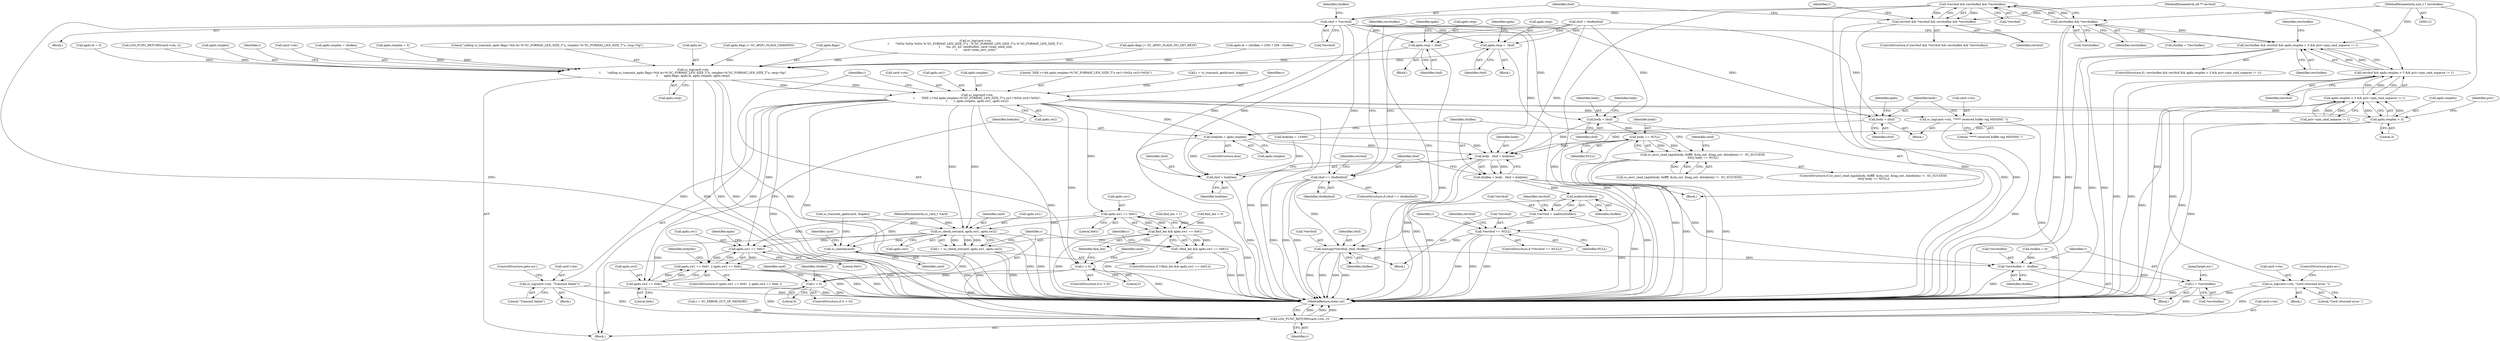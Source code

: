 digraph "0_OpenSC_8fe377e93b4b56060e5bbfb6f3142ceaeca744fa_14@API" {
"1000170" [label="(Call,*recvbuf && recvbuflen && *recvbuflen)"];
"1000173" [label="(Call,recvbuflen && *recvbuflen)"];
"1000120" [label="(MethodParameterIn,size_t * recvbuflen)"];
"1000168" [label="(Call,recvbuf && *recvbuf && recvbuflen && *recvbuflen)"];
"1000178" [label="(Call,rbuf = *recvbuf)"];
"1000254" [label="(Call,apdu.resp = rbuf)"];
"1000291" [label="(Call,sc_log(card->ctx,\n\t       \"calling sc_transmit_apdu flags=%lx le=%\"SC_FORMAT_LEN_SIZE_T\"u, resplen=%\"SC_FORMAT_LEN_SIZE_T\"u, resp=%p\",\n\t       apdu.flags, apdu.le, apdu.resplen, apdu.resp))"];
"1000314" [label="(Call,sc_log(card->ctx,\n\t       \"DEE r=%d apdu.resplen=%\"SC_FORMAT_LEN_SIZE_T\"u sw1=%02x sw2=%02x\",\n\t       r, apdu.resplen, apdu.sw1, apdu.sw2))"];
"1000330" [label="(Call,r < 0)"];
"1000360" [label="(Call,r < 0)"];
"1000490" [label="(Call,LOG_FUNC_RETURN(card->ctx, r))"];
"1000334" [label="(Call,sc_log(card->ctx, \"Transmit failed\"))"];
"1000344" [label="(Call,apdu.sw1 == 0x61)"];
"1000342" [label="(Call,find_len && apdu.sw1 == 0x61)"];
"1000341" [label="(Call,!(find_len && apdu.sw1 == 0x61))"];
"1000351" [label="(Call,sc_check_sw(card, apdu.sw1, apdu.sw2))"];
"1000349" [label="(Call,r = sc_check_sw(card, apdu.sw1, apdu.sw2))"];
"1000425" [label="(Call,apdu.sw1 == 0x61)"];
"1000424" [label="(Call,apdu.sw1 == 0x61  || apdu.sw2 == 0x6c)"];
"1000430" [label="(Call,apdu.sw2 == 0x6c)"];
"1000488" [label="(Call,sc_unlock(card))"];
"1000364" [label="(Call,sc_log(card->ctx, \"Card returned error \"))"];
"1000379" [label="(Call,apdu.resplen > 3)"];
"1000378" [label="(Call,apdu.resplen > 3 && priv->pin_cmd_noparse != 1)"];
"1000376" [label="(Call,recvbuf && apdu.resplen > 3 && priv->pin_cmd_noparse != 1)"];
"1000374" [label="(Call,recvbuflen && recvbuf && apdu.resplen > 3 && priv->pin_cmd_noparse != 1)"];
"1000439" [label="(Call,bodylen = apdu.resplen)"];
"1000446" [label="(Call,body - rbuf + bodylen)"];
"1000444" [label="(Call,rbuflen = body - rbuf + bodylen)"];
"1000459" [label="(Call,malloc(rbuflen))"];
"1000456" [label="(Call,*recvbuf = malloc(rbuflen))"];
"1000462" [label="(Call,*recvbuf == NULL)"];
"1000471" [label="(Call,memcpy(*recvbuf, rbuf, rbuflen))"];
"1000479" [label="(Call,*recvbuflen =  rbuflen)"];
"1000483" [label="(Call,r = *recvbuflen)"];
"1000448" [label="(Call,rbuf + bodylen)"];
"1000415" [label="(Call,sc_log(card->ctx, \"***** received buffer tag MISSING \"))"];
"1000276" [label="(Call,apdu.resp =  rbuf)"];
"1000394" [label="(Call,body = rbuf)"];
"1000411" [label="(Call,body == NULL)"];
"1000398" [label="(Call,sc_asn1_read_tag(&body, 0xffff, &cla_out, &tag_out, &bodylen) !=  SC_SUCCESS\n \t\t\t\t|| body == NULL)"];
"1000420" [label="(Call,body = rbuf)"];
"1000452" [label="(Call,rbuf == rbufinitbuf)"];
"1000281" [label="(Call,apdu.le = 0)"];
"1000473" [label="(Identifier,recvbuf)"];
"1000458" [label="(Identifier,recvbuf)"];
"1000461" [label="(ControlStructure,if (*recvbuf == NULL))"];
"1000364" [label="(Call,sc_log(card->ctx, \"Card returned error \"))"];
"1000421" [label="(Identifier,body)"];
"1000483" [label="(Call,r = *recvbuflen)"];
"1000439" [label="(Call,bodylen = apdu.resplen)"];
"1000183" [label="(Identifier,rbuflen)"];
"1000425" [label="(Call,apdu.sw1 == 0x61)"];
"1000373" [label="(ControlStructure,if ( recvbuflen && recvbuf && apdu.resplen > 3 && priv->pin_cmd_noparse != 1))"];
"1000371" [label="(Identifier,rbuflen)"];
"1000454" [label="(Identifier,rbufinitbuf)"];
"1000291" [label="(Call,sc_log(card->ctx,\n\t       \"calling sc_transmit_apdu flags=%lx le=%\"SC_FORMAT_LEN_SIZE_T\"u, resplen=%\"SC_FORMAT_LEN_SIZE_T\"u, resp=%p\",\n\t       apdu.flags, apdu.le, apdu.resplen, apdu.resp))"];
"1000310" [label="(Call,sc_transmit_apdu(card, &apdu))"];
"1000194" [label="(Call,LOG_FUNC_RETURN(card->ctx, r))"];
"1000369" [label="(ControlStructure,goto err;)"];
"1000446" [label="(Call,body - rbuf + bodylen)"];
"1000445" [label="(Identifier,rbuflen)"];
"1000426" [label="(Call,apdu.sw1)"];
"1000302" [label="(Call,apdu.resplen)"];
"1000341" [label="(Call,!(find_len && apdu.sw1 == 0x61))"];
"1000432" [label="(Identifier,apdu)"];
"1000119" [label="(MethodParameterIn,u8 ** recvbuf)"];
"1000309" [label="(Identifier,r)"];
"1000440" [label="(Identifier,bodylen)"];
"1000363" [label="(Block,)"];
"1000350" [label="(Identifier,r)"];
"1000435" [label="(Call,bodylen = 12000)"];
"1000413" [label="(Identifier,NULL)"];
"1000431" [label="(Call,apdu.sw2)"];
"1000471" [label="(Call,memcpy(*recvbuf, rbuf, rbuflen))"];
"1000280" [label="(Identifier,rbuf)"];
"1000352" [label="(Identifier,card)"];
"1000132" [label="(Call,find_len = 0)"];
"1000356" [label="(Call,apdu.sw2)"];
"1000314" [label="(Call,sc_log(card->ctx,\n\t       \"DEE r=%d apdu.resplen=%\"SC_FORMAT_LEN_SIZE_T\"u sw1=%02x sw2=%02x\",\n\t       r, apdu.resplen, apdu.sw1, apdu.sw2))"];
"1000374" [label="(Call,recvbuflen && recvbuf && apdu.resplen > 3 && priv->pin_cmd_noparse != 1)"];
"1000258" [label="(Identifier,rbuf)"];
"1000368" [label="(Literal,\"Card returned error \")"];
"1000488" [label="(Call,sc_unlock(card))"];
"1000375" [label="(Identifier,recvbuflen)"];
"1000448" [label="(Call,rbuf + bodylen)"];
"1000180" [label="(Call,*recvbuf)"];
"1000292" [label="(Call,card->ctx)"];
"1000457" [label="(Call,*recvbuf)"];
"1000412" [label="(Identifier,body)"];
"1000269" [label="(Call,apdu.resplen = rbuflen)"];
"1000331" [label="(Identifier,r)"];
"1000323" [label="(Call,apdu.sw1)"];
"1000415" [label="(Call,sc_log(card->ctx, \"***** received buffer tag MISSING \"))"];
"1000377" [label="(Identifier,recvbuf)"];
"1000121" [label="(Block,)"];
"1000255" [label="(Call,apdu.resp)"];
"1000335" [label="(Call,card->ctx)"];
"1000479" [label="(Call,*recvbuflen =  rbuflen)"];
"1000333" [label="(Block,)"];
"1000459" [label="(Call,malloc(rbuflen))"];
"1000359" [label="(ControlStructure,if (r < 0))"];
"1000286" [label="(Call,apdu.resplen = 0)"];
"1000320" [label="(Call,apdu.resplen)"];
"1000419" [label="(Literal,\"***** received buffer tag MISSING \")"];
"1000450" [label="(Identifier,bodylen)"];
"1000343" [label="(Identifier,find_len)"];
"1000318" [label="(Literal,\"DEE r=%d apdu.resplen=%\"SC_FORMAT_LEN_SIZE_T\"u sw1=%02x sw2=%02x\")"];
"1000113" [label="(MethodParameterIn,sc_card_t *card)"];
"1000380" [label="(Call,apdu.resplen)"];
"1000348" [label="(Literal,0x61)"];
"1000384" [label="(Call,priv->pin_cmd_noparse != 1)"];
"1000397" [label="(ControlStructure,if (sc_asn1_read_tag(&body, 0xffff, &cla_out, &tag_out, &bodylen) !=  SC_SUCCESS\n \t\t\t\t|| body == NULL))"];
"1000465" [label="(Identifier,NULL)"];
"1000370" [label="(Call,rbuflen = 0)"];
"1000276" [label="(Call,apdu.resp =  rbuf)"];
"1000429" [label="(Literal,0x61)"];
"1000277" [label="(Call,apdu.resp)"];
"1000308" [label="(Call,r = sc_transmit_apdu(card, &apdu))"];
"1000171" [label="(Call,*recvbuf)"];
"1000361" [label="(Identifier,r)"];
"1000395" [label="(Identifier,body)"];
"1000366" [label="(Identifier,card)"];
"1000455" [label="(Block,)"];
"1000394" [label="(Call,body = rbuf)"];
"1000342" [label="(Call,find_len && apdu.sw1 == 0x61)"];
"1000417" [label="(Identifier,card)"];
"1000453" [label="(Identifier,rbuf)"];
"1000177" [label="(Block,)"];
"1000463" [label="(Call,*recvbuf)"];
"1000399" [label="(Call,sc_asn1_read_tag(&body, 0xffff, &cla_out, &tag_out, &bodylen) !=  SC_SUCCESS)"];
"1000233" [label="(Call,find_len = 1)"];
"1000430" [label="(Call,apdu.sw2 == 0x6c)"];
"1000168" [label="(Call,recvbuf && *recvbuf && recvbuflen && *recvbuflen)"];
"1000402" [label="(Identifier,body)"];
"1000349" [label="(Call,r = sc_check_sw(card, apdu.sw1, apdu.sw2))"];
"1000452" [label="(Call,rbuf == rbufinitbuf)"];
"1000423" [label="(ControlStructure,if (apdu.sw1 == 0x61  || apdu.sw2 == 0x6c ))"];
"1000411" [label="(Call,body == NULL)"];
"1000472" [label="(Call,*recvbuf)"];
"1000444" [label="(Call,rbuflen = body - rbuf + bodylen)"];
"1000487" [label="(JumpTarget,err:)"];
"1000398" [label="(Call,sc_asn1_read_tag(&body, 0xffff, &cla_out, &tag_out, &bodylen) !=  SC_SUCCESS\n \t\t\t\t|| body == NULL)"];
"1000170" [label="(Call,*recvbuf && recvbuflen && *recvbuflen)"];
"1000254" [label="(Call,apdu.resp = rbuf)"];
"1000468" [label="(Identifier,r)"];
"1000174" [label="(Identifier,recvbuflen)"];
"1000495" [label="(MethodReturn,static int)"];
"1000353" [label="(Call,apdu.sw1)"];
"1000482" [label="(Identifier,rbuflen)"];
"1000449" [label="(Identifier,rbuf)"];
"1000492" [label="(Identifier,card)"];
"1000178" [label="(Call,rbuf = *recvbuf)"];
"1000416" [label="(Call,card->ctx)"];
"1000261" [label="(Identifier,apdu)"];
"1000379" [label="(Call,apdu.resplen > 3)"];
"1000295" [label="(Literal,\"calling sc_transmit_apdu flags=%lx le=%\"SC_FORMAT_LEN_SIZE_T\"u, resplen=%\"SC_FORMAT_LEN_SIZE_T\"u, resp=%p\")"];
"1000340" [label="(ControlStructure,if (!(find_len && apdu.sw1 == 0x61)))"];
"1000329" [label="(ControlStructure,if (r < 0))"];
"1000169" [label="(Identifier,recvbuf)"];
"1000478" [label="(Block,)"];
"1000451" [label="(ControlStructure,if (rbuf == rbufinitbuf))"];
"1000360" [label="(Call,r < 0)"];
"1000485" [label="(Call,*recvbuflen)"];
"1000447" [label="(Identifier,body)"];
"1000330" [label="(Call,r < 0)"];
"1000299" [label="(Call,apdu.le)"];
"1000484" [label="(Identifier,r)"];
"1000283" [label="(Identifier,apdu)"];
"1000210" [label="(Call,apdu.flags |= SC_APDU_FLAGS_CHAINING)"];
"1000120" [label="(MethodParameterIn,size_t * recvbuflen)"];
"1000396" [label="(Identifier,rbuf)"];
"1000460" [label="(Identifier,rbuflen)"];
"1000253" [label="(Block,)"];
"1000305" [label="(Call,apdu.resp)"];
"1000365" [label="(Call,card->ctx)"];
"1000319" [label="(Identifier,r)"];
"1000167" [label="(ControlStructure,if (recvbuf && *recvbuf && recvbuflen && *recvbuflen))"];
"1000296" [label="(Call,apdu.flags)"];
"1000145" [label="(Call,sc_log(card->ctx,\n\t       \"%02x %02x %02x %\"SC_FORMAT_LEN_SIZE_T\"u : %\"SC_FORMAT_LEN_SIZE_T\"u %\"SC_FORMAT_LEN_SIZE_T\"u\",\n\t       ins, p1, p2, sendbuflen, card->max_send_size,\n\t       card->max_recv_size))"];
"1000475" [label="(Identifier,rbuflen)"];
"1000474" [label="(Identifier,rbuf)"];
"1000464" [label="(Identifier,recvbuf)"];
"1000383" [label="(Literal,3)"];
"1000491" [label="(Call,card->ctx)"];
"1000467" [label="(Call,r = SC_ERROR_OUT_OF_MEMORY)"];
"1000414" [label="(Block,)"];
"1000489" [label="(Identifier,card)"];
"1000334" [label="(Call,sc_log(card->ctx, \"Transmit failed\"))"];
"1000326" [label="(Call,apdu.sw2)"];
"1000438" [label="(ControlStructure,else)"];
"1000441" [label="(Call,apdu.resplen)"];
"1000187" [label="(Identifier,r)"];
"1000490" [label="(Call,LOG_FUNC_RETURN(card->ctx, r))"];
"1000422" [label="(Identifier,rbuf)"];
"1000378" [label="(Call,apdu.resplen > 3 && priv->pin_cmd_noparse != 1)"];
"1000427" [label="(Identifier,apdu)"];
"1000345" [label="(Call,apdu.sw1)"];
"1000344" [label="(Call,apdu.sw1 == 0x61)"];
"1000480" [label="(Call,*recvbuflen)"];
"1000420" [label="(Call,body = rbuf)"];
"1000315" [label="(Call,card->ctx)"];
"1000456" [label="(Call,*recvbuf = malloc(rbuflen))"];
"1000228" [label="(Call,apdu.flags |= SC_APDU_FLAGS_NO_GET_RESP)"];
"1000336" [label="(Identifier,card)"];
"1000477" [label="(Identifier,recvbuflen)"];
"1000462" [label="(Call,*recvbuf == NULL)"];
"1000275" [label="(Block,)"];
"1000173" [label="(Call,recvbuflen && *recvbuflen)"];
"1000259" [label="(Call,apdu.le = (rbuflen > 256) ? 256 : rbuflen)"];
"1000362" [label="(Literal,0)"];
"1000182" [label="(Call,rbuflen = *recvbuflen)"];
"1000386" [label="(Identifier,priv)"];
"1000332" [label="(Literal,0)"];
"1000392" [label="(Identifier,recvbuflen)"];
"1000436" [label="(Identifier,bodylen)"];
"1000179" [label="(Identifier,rbuf)"];
"1000494" [label="(Identifier,r)"];
"1000160" [label="(Call,rbuf = rbufinitbuf)"];
"1000339" [label="(ControlStructure,goto err;)"];
"1000175" [label="(Call,*recvbuflen)"];
"1000338" [label="(Literal,\"Transmit failed\")"];
"1000424" [label="(Call,apdu.sw1 == 0x61  || apdu.sw2 == 0x6c)"];
"1000434" [label="(Literal,0x6c)"];
"1000389" [label="(Block,)"];
"1000376" [label="(Call,recvbuf && apdu.resplen > 3 && priv->pin_cmd_noparse != 1)"];
"1000351" [label="(Call,sc_check_sw(card, apdu.sw1, apdu.sw2))"];
"1000170" -> "1000168"  [label="AST: "];
"1000170" -> "1000171"  [label="CFG: "];
"1000170" -> "1000173"  [label="CFG: "];
"1000171" -> "1000170"  [label="AST: "];
"1000173" -> "1000170"  [label="AST: "];
"1000168" -> "1000170"  [label="CFG: "];
"1000170" -> "1000495"  [label="DDG: "];
"1000170" -> "1000495"  [label="DDG: "];
"1000170" -> "1000168"  [label="DDG: "];
"1000170" -> "1000168"  [label="DDG: "];
"1000173" -> "1000170"  [label="DDG: "];
"1000173" -> "1000170"  [label="DDG: "];
"1000170" -> "1000178"  [label="DDG: "];
"1000173" -> "1000174"  [label="CFG: "];
"1000173" -> "1000175"  [label="CFG: "];
"1000174" -> "1000173"  [label="AST: "];
"1000175" -> "1000173"  [label="AST: "];
"1000173" -> "1000495"  [label="DDG: "];
"1000173" -> "1000495"  [label="DDG: "];
"1000120" -> "1000173"  [label="DDG: "];
"1000173" -> "1000182"  [label="DDG: "];
"1000173" -> "1000374"  [label="DDG: "];
"1000120" -> "1000112"  [label="AST: "];
"1000120" -> "1000495"  [label="DDG: "];
"1000120" -> "1000374"  [label="DDG: "];
"1000168" -> "1000167"  [label="AST: "];
"1000168" -> "1000169"  [label="CFG: "];
"1000169" -> "1000168"  [label="AST: "];
"1000179" -> "1000168"  [label="CFG: "];
"1000187" -> "1000168"  [label="CFG: "];
"1000168" -> "1000495"  [label="DDG: "];
"1000168" -> "1000495"  [label="DDG: "];
"1000119" -> "1000168"  [label="DDG: "];
"1000178" -> "1000177"  [label="AST: "];
"1000178" -> "1000180"  [label="CFG: "];
"1000179" -> "1000178"  [label="AST: "];
"1000180" -> "1000178"  [label="AST: "];
"1000183" -> "1000178"  [label="CFG: "];
"1000178" -> "1000495"  [label="DDG: "];
"1000178" -> "1000254"  [label="DDG: "];
"1000178" -> "1000276"  [label="DDG: "];
"1000178" -> "1000394"  [label="DDG: "];
"1000178" -> "1000420"  [label="DDG: "];
"1000178" -> "1000446"  [label="DDG: "];
"1000178" -> "1000448"  [label="DDG: "];
"1000178" -> "1000452"  [label="DDG: "];
"1000254" -> "1000253"  [label="AST: "];
"1000254" -> "1000258"  [label="CFG: "];
"1000255" -> "1000254"  [label="AST: "];
"1000258" -> "1000254"  [label="AST: "];
"1000261" -> "1000254"  [label="CFG: "];
"1000254" -> "1000495"  [label="DDG: "];
"1000160" -> "1000254"  [label="DDG: "];
"1000254" -> "1000291"  [label="DDG: "];
"1000291" -> "1000121"  [label="AST: "];
"1000291" -> "1000305"  [label="CFG: "];
"1000292" -> "1000291"  [label="AST: "];
"1000295" -> "1000291"  [label="AST: "];
"1000296" -> "1000291"  [label="AST: "];
"1000299" -> "1000291"  [label="AST: "];
"1000302" -> "1000291"  [label="AST: "];
"1000305" -> "1000291"  [label="AST: "];
"1000309" -> "1000291"  [label="CFG: "];
"1000291" -> "1000495"  [label="DDG: "];
"1000291" -> "1000495"  [label="DDG: "];
"1000291" -> "1000495"  [label="DDG: "];
"1000291" -> "1000495"  [label="DDG: "];
"1000194" -> "1000291"  [label="DDG: "];
"1000145" -> "1000291"  [label="DDG: "];
"1000228" -> "1000291"  [label="DDG: "];
"1000210" -> "1000291"  [label="DDG: "];
"1000259" -> "1000291"  [label="DDG: "];
"1000281" -> "1000291"  [label="DDG: "];
"1000286" -> "1000291"  [label="DDG: "];
"1000269" -> "1000291"  [label="DDG: "];
"1000276" -> "1000291"  [label="DDG: "];
"1000291" -> "1000314"  [label="DDG: "];
"1000291" -> "1000314"  [label="DDG: "];
"1000314" -> "1000121"  [label="AST: "];
"1000314" -> "1000326"  [label="CFG: "];
"1000315" -> "1000314"  [label="AST: "];
"1000318" -> "1000314"  [label="AST: "];
"1000319" -> "1000314"  [label="AST: "];
"1000320" -> "1000314"  [label="AST: "];
"1000323" -> "1000314"  [label="AST: "];
"1000326" -> "1000314"  [label="AST: "];
"1000331" -> "1000314"  [label="CFG: "];
"1000314" -> "1000495"  [label="DDG: "];
"1000314" -> "1000495"  [label="DDG: "];
"1000314" -> "1000495"  [label="DDG: "];
"1000314" -> "1000495"  [label="DDG: "];
"1000308" -> "1000314"  [label="DDG: "];
"1000314" -> "1000330"  [label="DDG: "];
"1000314" -> "1000334"  [label="DDG: "];
"1000314" -> "1000344"  [label="DDG: "];
"1000314" -> "1000351"  [label="DDG: "];
"1000314" -> "1000351"  [label="DDG: "];
"1000314" -> "1000364"  [label="DDG: "];
"1000314" -> "1000379"  [label="DDG: "];
"1000314" -> "1000415"  [label="DDG: "];
"1000314" -> "1000425"  [label="DDG: "];
"1000314" -> "1000430"  [label="DDG: "];
"1000314" -> "1000439"  [label="DDG: "];
"1000314" -> "1000490"  [label="DDG: "];
"1000330" -> "1000329"  [label="AST: "];
"1000330" -> "1000332"  [label="CFG: "];
"1000331" -> "1000330"  [label="AST: "];
"1000332" -> "1000330"  [label="AST: "];
"1000336" -> "1000330"  [label="CFG: "];
"1000343" -> "1000330"  [label="CFG: "];
"1000330" -> "1000495"  [label="DDG: "];
"1000330" -> "1000360"  [label="DDG: "];
"1000330" -> "1000490"  [label="DDG: "];
"1000360" -> "1000359"  [label="AST: "];
"1000360" -> "1000362"  [label="CFG: "];
"1000361" -> "1000360"  [label="AST: "];
"1000362" -> "1000360"  [label="AST: "];
"1000366" -> "1000360"  [label="CFG: "];
"1000371" -> "1000360"  [label="CFG: "];
"1000360" -> "1000495"  [label="DDG: "];
"1000349" -> "1000360"  [label="DDG: "];
"1000360" -> "1000490"  [label="DDG: "];
"1000490" -> "1000121"  [label="AST: "];
"1000490" -> "1000494"  [label="CFG: "];
"1000491" -> "1000490"  [label="AST: "];
"1000494" -> "1000490"  [label="AST: "];
"1000495" -> "1000490"  [label="CFG: "];
"1000490" -> "1000495"  [label="DDG: "];
"1000490" -> "1000495"  [label="DDG: "];
"1000490" -> "1000495"  [label="DDG: "];
"1000364" -> "1000490"  [label="DDG: "];
"1000415" -> "1000490"  [label="DDG: "];
"1000334" -> "1000490"  [label="DDG: "];
"1000467" -> "1000490"  [label="DDG: "];
"1000483" -> "1000490"  [label="DDG: "];
"1000334" -> "1000333"  [label="AST: "];
"1000334" -> "1000338"  [label="CFG: "];
"1000335" -> "1000334"  [label="AST: "];
"1000338" -> "1000334"  [label="AST: "];
"1000339" -> "1000334"  [label="CFG: "];
"1000334" -> "1000495"  [label="DDG: "];
"1000344" -> "1000342"  [label="AST: "];
"1000344" -> "1000348"  [label="CFG: "];
"1000345" -> "1000344"  [label="AST: "];
"1000348" -> "1000344"  [label="AST: "];
"1000342" -> "1000344"  [label="CFG: "];
"1000344" -> "1000495"  [label="DDG: "];
"1000344" -> "1000342"  [label="DDG: "];
"1000344" -> "1000342"  [label="DDG: "];
"1000344" -> "1000351"  [label="DDG: "];
"1000344" -> "1000425"  [label="DDG: "];
"1000342" -> "1000341"  [label="AST: "];
"1000342" -> "1000343"  [label="CFG: "];
"1000343" -> "1000342"  [label="AST: "];
"1000341" -> "1000342"  [label="CFG: "];
"1000342" -> "1000495"  [label="DDG: "];
"1000342" -> "1000495"  [label="DDG: "];
"1000342" -> "1000341"  [label="DDG: "];
"1000342" -> "1000341"  [label="DDG: "];
"1000132" -> "1000342"  [label="DDG: "];
"1000233" -> "1000342"  [label="DDG: "];
"1000341" -> "1000340"  [label="AST: "];
"1000350" -> "1000341"  [label="CFG: "];
"1000361" -> "1000341"  [label="CFG: "];
"1000341" -> "1000495"  [label="DDG: "];
"1000341" -> "1000495"  [label="DDG: "];
"1000351" -> "1000349"  [label="AST: "];
"1000351" -> "1000356"  [label="CFG: "];
"1000352" -> "1000351"  [label="AST: "];
"1000353" -> "1000351"  [label="AST: "];
"1000356" -> "1000351"  [label="AST: "];
"1000349" -> "1000351"  [label="CFG: "];
"1000351" -> "1000495"  [label="DDG: "];
"1000351" -> "1000495"  [label="DDG: "];
"1000351" -> "1000349"  [label="DDG: "];
"1000351" -> "1000349"  [label="DDG: "];
"1000351" -> "1000349"  [label="DDG: "];
"1000310" -> "1000351"  [label="DDG: "];
"1000113" -> "1000351"  [label="DDG: "];
"1000351" -> "1000425"  [label="DDG: "];
"1000351" -> "1000430"  [label="DDG: "];
"1000351" -> "1000488"  [label="DDG: "];
"1000349" -> "1000340"  [label="AST: "];
"1000350" -> "1000349"  [label="AST: "];
"1000361" -> "1000349"  [label="CFG: "];
"1000349" -> "1000495"  [label="DDG: "];
"1000425" -> "1000424"  [label="AST: "];
"1000425" -> "1000429"  [label="CFG: "];
"1000426" -> "1000425"  [label="AST: "];
"1000429" -> "1000425"  [label="AST: "];
"1000432" -> "1000425"  [label="CFG: "];
"1000424" -> "1000425"  [label="CFG: "];
"1000425" -> "1000495"  [label="DDG: "];
"1000425" -> "1000424"  [label="DDG: "];
"1000425" -> "1000424"  [label="DDG: "];
"1000424" -> "1000423"  [label="AST: "];
"1000424" -> "1000430"  [label="CFG: "];
"1000430" -> "1000424"  [label="AST: "];
"1000436" -> "1000424"  [label="CFG: "];
"1000440" -> "1000424"  [label="CFG: "];
"1000424" -> "1000495"  [label="DDG: "];
"1000424" -> "1000495"  [label="DDG: "];
"1000424" -> "1000495"  [label="DDG: "];
"1000430" -> "1000424"  [label="DDG: "];
"1000430" -> "1000424"  [label="DDG: "];
"1000430" -> "1000434"  [label="CFG: "];
"1000431" -> "1000430"  [label="AST: "];
"1000434" -> "1000430"  [label="AST: "];
"1000430" -> "1000495"  [label="DDG: "];
"1000488" -> "1000121"  [label="AST: "];
"1000488" -> "1000489"  [label="CFG: "];
"1000489" -> "1000488"  [label="AST: "];
"1000492" -> "1000488"  [label="CFG: "];
"1000488" -> "1000495"  [label="DDG: "];
"1000488" -> "1000495"  [label="DDG: "];
"1000310" -> "1000488"  [label="DDG: "];
"1000113" -> "1000488"  [label="DDG: "];
"1000364" -> "1000363"  [label="AST: "];
"1000364" -> "1000368"  [label="CFG: "];
"1000365" -> "1000364"  [label="AST: "];
"1000368" -> "1000364"  [label="AST: "];
"1000369" -> "1000364"  [label="CFG: "];
"1000364" -> "1000495"  [label="DDG: "];
"1000379" -> "1000378"  [label="AST: "];
"1000379" -> "1000383"  [label="CFG: "];
"1000380" -> "1000379"  [label="AST: "];
"1000383" -> "1000379"  [label="AST: "];
"1000386" -> "1000379"  [label="CFG: "];
"1000378" -> "1000379"  [label="CFG: "];
"1000379" -> "1000495"  [label="DDG: "];
"1000379" -> "1000378"  [label="DDG: "];
"1000379" -> "1000378"  [label="DDG: "];
"1000379" -> "1000439"  [label="DDG: "];
"1000378" -> "1000376"  [label="AST: "];
"1000378" -> "1000384"  [label="CFG: "];
"1000384" -> "1000378"  [label="AST: "];
"1000376" -> "1000378"  [label="CFG: "];
"1000378" -> "1000495"  [label="DDG: "];
"1000378" -> "1000495"  [label="DDG: "];
"1000378" -> "1000376"  [label="DDG: "];
"1000378" -> "1000376"  [label="DDG: "];
"1000384" -> "1000378"  [label="DDG: "];
"1000384" -> "1000378"  [label="DDG: "];
"1000376" -> "1000374"  [label="AST: "];
"1000376" -> "1000377"  [label="CFG: "];
"1000377" -> "1000376"  [label="AST: "];
"1000374" -> "1000376"  [label="CFG: "];
"1000376" -> "1000495"  [label="DDG: "];
"1000376" -> "1000495"  [label="DDG: "];
"1000376" -> "1000374"  [label="DDG: "];
"1000376" -> "1000374"  [label="DDG: "];
"1000119" -> "1000376"  [label="DDG: "];
"1000374" -> "1000373"  [label="AST: "];
"1000374" -> "1000375"  [label="CFG: "];
"1000375" -> "1000374"  [label="AST: "];
"1000392" -> "1000374"  [label="CFG: "];
"1000477" -> "1000374"  [label="CFG: "];
"1000374" -> "1000495"  [label="DDG: "];
"1000374" -> "1000495"  [label="DDG: "];
"1000374" -> "1000495"  [label="DDG: "];
"1000439" -> "1000438"  [label="AST: "];
"1000439" -> "1000441"  [label="CFG: "];
"1000440" -> "1000439"  [label="AST: "];
"1000441" -> "1000439"  [label="AST: "];
"1000445" -> "1000439"  [label="CFG: "];
"1000439" -> "1000495"  [label="DDG: "];
"1000439" -> "1000446"  [label="DDG: "];
"1000439" -> "1000448"  [label="DDG: "];
"1000446" -> "1000444"  [label="AST: "];
"1000446" -> "1000448"  [label="CFG: "];
"1000447" -> "1000446"  [label="AST: "];
"1000448" -> "1000446"  [label="AST: "];
"1000444" -> "1000446"  [label="CFG: "];
"1000446" -> "1000495"  [label="DDG: "];
"1000446" -> "1000495"  [label="DDG: "];
"1000446" -> "1000444"  [label="DDG: "];
"1000446" -> "1000444"  [label="DDG: "];
"1000411" -> "1000446"  [label="DDG: "];
"1000420" -> "1000446"  [label="DDG: "];
"1000394" -> "1000446"  [label="DDG: "];
"1000160" -> "1000446"  [label="DDG: "];
"1000435" -> "1000446"  [label="DDG: "];
"1000444" -> "1000389"  [label="AST: "];
"1000445" -> "1000444"  [label="AST: "];
"1000453" -> "1000444"  [label="CFG: "];
"1000444" -> "1000495"  [label="DDG: "];
"1000444" -> "1000495"  [label="DDG: "];
"1000444" -> "1000459"  [label="DDG: "];
"1000444" -> "1000479"  [label="DDG: "];
"1000459" -> "1000456"  [label="AST: "];
"1000459" -> "1000460"  [label="CFG: "];
"1000460" -> "1000459"  [label="AST: "];
"1000456" -> "1000459"  [label="CFG: "];
"1000459" -> "1000495"  [label="DDG: "];
"1000459" -> "1000456"  [label="DDG: "];
"1000459" -> "1000471"  [label="DDG: "];
"1000456" -> "1000455"  [label="AST: "];
"1000457" -> "1000456"  [label="AST: "];
"1000464" -> "1000456"  [label="CFG: "];
"1000456" -> "1000495"  [label="DDG: "];
"1000456" -> "1000462"  [label="DDG: "];
"1000462" -> "1000461"  [label="AST: "];
"1000462" -> "1000465"  [label="CFG: "];
"1000463" -> "1000462"  [label="AST: "];
"1000465" -> "1000462"  [label="AST: "];
"1000468" -> "1000462"  [label="CFG: "];
"1000473" -> "1000462"  [label="CFG: "];
"1000462" -> "1000495"  [label="DDG: "];
"1000462" -> "1000495"  [label="DDG: "];
"1000462" -> "1000495"  [label="DDG: "];
"1000411" -> "1000462"  [label="DDG: "];
"1000462" -> "1000471"  [label="DDG: "];
"1000471" -> "1000455"  [label="AST: "];
"1000471" -> "1000475"  [label="CFG: "];
"1000472" -> "1000471"  [label="AST: "];
"1000474" -> "1000471"  [label="AST: "];
"1000475" -> "1000471"  [label="AST: "];
"1000477" -> "1000471"  [label="CFG: "];
"1000471" -> "1000495"  [label="DDG: "];
"1000471" -> "1000495"  [label="DDG: "];
"1000471" -> "1000495"  [label="DDG: "];
"1000471" -> "1000495"  [label="DDG: "];
"1000452" -> "1000471"  [label="DDG: "];
"1000471" -> "1000479"  [label="DDG: "];
"1000479" -> "1000478"  [label="AST: "];
"1000479" -> "1000482"  [label="CFG: "];
"1000480" -> "1000479"  [label="AST: "];
"1000482" -> "1000479"  [label="AST: "];
"1000484" -> "1000479"  [label="CFG: "];
"1000479" -> "1000495"  [label="DDG: "];
"1000370" -> "1000479"  [label="DDG: "];
"1000479" -> "1000483"  [label="DDG: "];
"1000483" -> "1000478"  [label="AST: "];
"1000483" -> "1000485"  [label="CFG: "];
"1000484" -> "1000483"  [label="AST: "];
"1000485" -> "1000483"  [label="AST: "];
"1000487" -> "1000483"  [label="CFG: "];
"1000483" -> "1000495"  [label="DDG: "];
"1000448" -> "1000450"  [label="CFG: "];
"1000449" -> "1000448"  [label="AST: "];
"1000450" -> "1000448"  [label="AST: "];
"1000448" -> "1000495"  [label="DDG: "];
"1000160" -> "1000448"  [label="DDG: "];
"1000435" -> "1000448"  [label="DDG: "];
"1000415" -> "1000414"  [label="AST: "];
"1000415" -> "1000419"  [label="CFG: "];
"1000416" -> "1000415"  [label="AST: "];
"1000419" -> "1000415"  [label="AST: "];
"1000421" -> "1000415"  [label="CFG: "];
"1000415" -> "1000495"  [label="DDG: "];
"1000276" -> "1000275"  [label="AST: "];
"1000276" -> "1000280"  [label="CFG: "];
"1000277" -> "1000276"  [label="AST: "];
"1000280" -> "1000276"  [label="AST: "];
"1000283" -> "1000276"  [label="CFG: "];
"1000276" -> "1000495"  [label="DDG: "];
"1000160" -> "1000276"  [label="DDG: "];
"1000394" -> "1000389"  [label="AST: "];
"1000394" -> "1000396"  [label="CFG: "];
"1000395" -> "1000394"  [label="AST: "];
"1000396" -> "1000394"  [label="AST: "];
"1000402" -> "1000394"  [label="CFG: "];
"1000160" -> "1000394"  [label="DDG: "];
"1000394" -> "1000411"  [label="DDG: "];
"1000411" -> "1000398"  [label="AST: "];
"1000411" -> "1000413"  [label="CFG: "];
"1000412" -> "1000411"  [label="AST: "];
"1000413" -> "1000411"  [label="AST: "];
"1000398" -> "1000411"  [label="CFG: "];
"1000411" -> "1000495"  [label="DDG: "];
"1000411" -> "1000398"  [label="DDG: "];
"1000411" -> "1000398"  [label="DDG: "];
"1000398" -> "1000397"  [label="AST: "];
"1000398" -> "1000399"  [label="CFG: "];
"1000399" -> "1000398"  [label="AST: "];
"1000417" -> "1000398"  [label="CFG: "];
"1000445" -> "1000398"  [label="CFG: "];
"1000398" -> "1000495"  [label="DDG: "];
"1000398" -> "1000495"  [label="DDG: "];
"1000398" -> "1000495"  [label="DDG: "];
"1000399" -> "1000398"  [label="DDG: "];
"1000399" -> "1000398"  [label="DDG: "];
"1000420" -> "1000414"  [label="AST: "];
"1000420" -> "1000422"  [label="CFG: "];
"1000421" -> "1000420"  [label="AST: "];
"1000422" -> "1000420"  [label="AST: "];
"1000427" -> "1000420"  [label="CFG: "];
"1000160" -> "1000420"  [label="DDG: "];
"1000452" -> "1000451"  [label="AST: "];
"1000452" -> "1000454"  [label="CFG: "];
"1000453" -> "1000452"  [label="AST: "];
"1000454" -> "1000452"  [label="AST: "];
"1000458" -> "1000452"  [label="CFG: "];
"1000477" -> "1000452"  [label="CFG: "];
"1000452" -> "1000495"  [label="DDG: "];
"1000452" -> "1000495"  [label="DDG: "];
"1000452" -> "1000495"  [label="DDG: "];
"1000160" -> "1000452"  [label="DDG: "];
}
